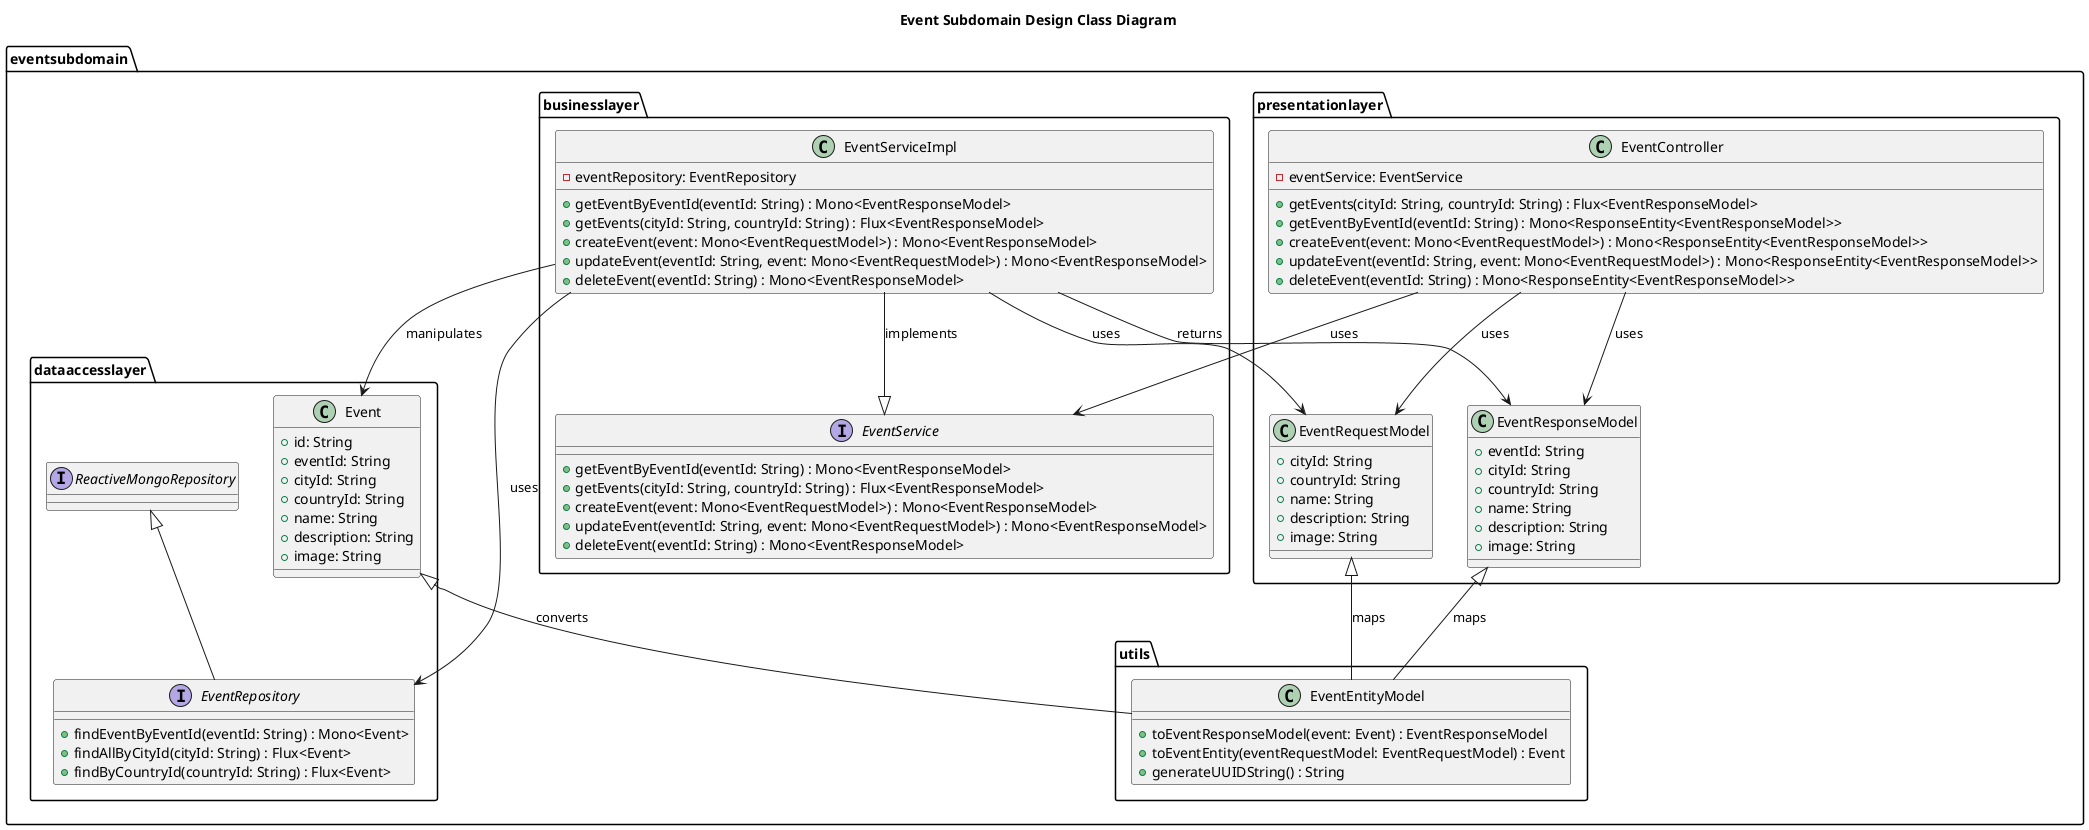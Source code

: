 @startuml
title Event Subdomain Design Class Diagram

package "eventsubdomain" {

    package "businesslayer" {
        interface EventService {
            + getEventByEventId(eventId: String) : Mono<EventResponseModel>
            + getEvents(cityId: String, countryId: String) : Flux<EventResponseModel>
            + createEvent(event: Mono<EventRequestModel>) : Mono<EventResponseModel>
            + updateEvent(eventId: String, event: Mono<EventRequestModel>) : Mono<EventResponseModel>
            + deleteEvent(eventId: String) : Mono<EventResponseModel>
        }

        class EventServiceImpl {
            - eventRepository: EventRepository
            + getEventByEventId(eventId: String) : Mono<EventResponseModel>
            + getEvents(cityId: String, countryId: String) : Flux<EventResponseModel>
            + createEvent(event: Mono<EventRequestModel>) : Mono<EventResponseModel>
            + updateEvent(eventId: String, event: Mono<EventRequestModel>) : Mono<EventResponseModel>
            + deleteEvent(eventId: String) : Mono<EventResponseModel>
        }
    }

    package "dataaccesslayer" {
        class Event {
            + id: String
            + eventId: String
            + cityId: String
            + countryId: String
            + name: String
            + description: String
            + image: String
        }

        interface EventRepository extends ReactiveMongoRepository {
            + findEventByEventId(eventId: String) : Mono<Event>
            + findAllByCityId(cityId: String) : Flux<Event>
            + findByCountryId(countryId: String) : Flux<Event>
        }
    }

    package "presentationlayer" {
        class EventRequestModel {
            + cityId: String
            + countryId: String
            + name: String
            + description: String
            + image: String
        }

        class EventResponseModel {
            + eventId: String
            + cityId: String
            + countryId: String
            + name: String
            + description: String
            + image: String
        }

        class EventController {
            - eventService: EventService
            + getEvents(cityId: String, countryId: String) : Flux<EventResponseModel>
            + getEventByEventId(eventId: String) : Mono<ResponseEntity<EventResponseModel>>
            + createEvent(event: Mono<EventRequestModel>) : Mono<ResponseEntity<EventResponseModel>>
            + updateEvent(eventId: String, event: Mono<EventRequestModel>) : Mono<ResponseEntity<EventResponseModel>>
            + deleteEvent(eventId: String) : Mono<ResponseEntity<EventResponseModel>>
        }
    }

    package "utils" {
        class EventEntityModel {
            + toEventResponseModel(event: Event) : EventResponseModel
            + toEventEntity(eventRequestModel: EventRequestModel) : Event
            + generateUUIDString() : String
        }
    }

    EventServiceImpl -down-|> EventService : implements
    EventServiceImpl -down-> EventRepository : uses
    EventController -down-> EventService : uses
    EventController -down-> EventRequestModel : uses
    EventController -down-> EventResponseModel : uses
    EventServiceImpl -down-> Event : manipulates
    EventServiceImpl -down-> EventRequestModel : uses
    EventServiceImpl -down-> EventResponseModel : returns
    EventEntityModel -up-^ Event : converts
    EventEntityModel -up-^ EventRequestModel : maps
    EventEntityModel -up-^ EventResponseModel : maps
}

@enduml
